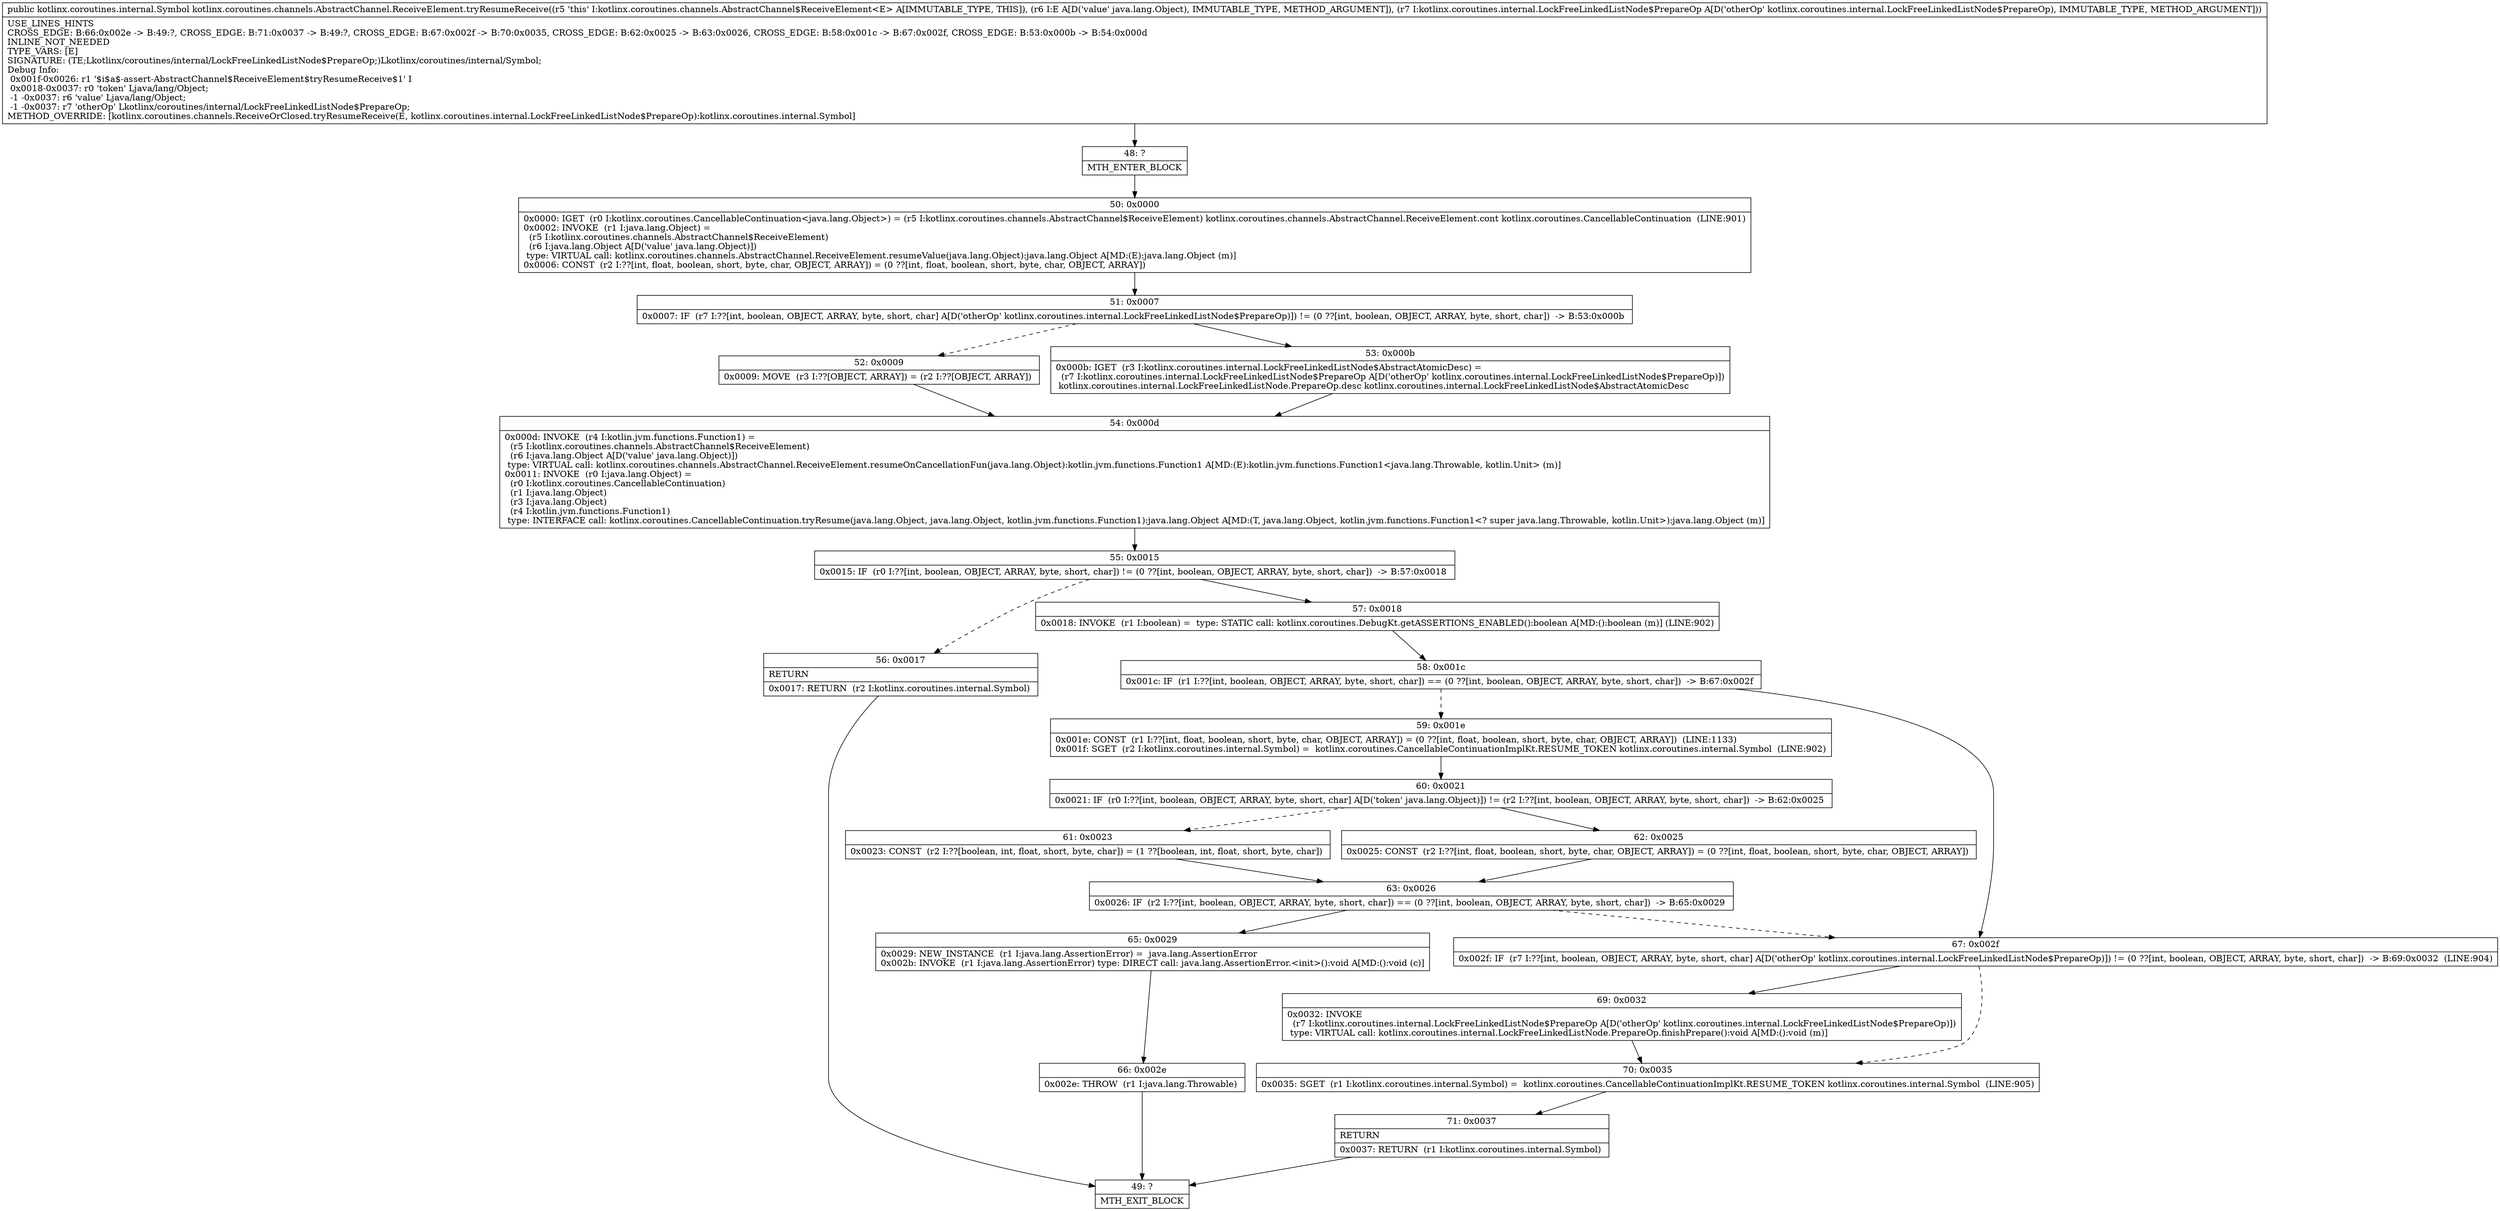 digraph "CFG forkotlinx.coroutines.channels.AbstractChannel.ReceiveElement.tryResumeReceive(Ljava\/lang\/Object;Lkotlinx\/coroutines\/internal\/LockFreeLinkedListNode$PrepareOp;)Lkotlinx\/coroutines\/internal\/Symbol;" {
Node_48 [shape=record,label="{48\:\ ?|MTH_ENTER_BLOCK\l}"];
Node_50 [shape=record,label="{50\:\ 0x0000|0x0000: IGET  (r0 I:kotlinx.coroutines.CancellableContinuation\<java.lang.Object\>) = (r5 I:kotlinx.coroutines.channels.AbstractChannel$ReceiveElement) kotlinx.coroutines.channels.AbstractChannel.ReceiveElement.cont kotlinx.coroutines.CancellableContinuation  (LINE:901)\l0x0002: INVOKE  (r1 I:java.lang.Object) = \l  (r5 I:kotlinx.coroutines.channels.AbstractChannel$ReceiveElement)\l  (r6 I:java.lang.Object A[D('value' java.lang.Object)])\l type: VIRTUAL call: kotlinx.coroutines.channels.AbstractChannel.ReceiveElement.resumeValue(java.lang.Object):java.lang.Object A[MD:(E):java.lang.Object (m)]\l0x0006: CONST  (r2 I:??[int, float, boolean, short, byte, char, OBJECT, ARRAY]) = (0 ??[int, float, boolean, short, byte, char, OBJECT, ARRAY]) \l}"];
Node_51 [shape=record,label="{51\:\ 0x0007|0x0007: IF  (r7 I:??[int, boolean, OBJECT, ARRAY, byte, short, char] A[D('otherOp' kotlinx.coroutines.internal.LockFreeLinkedListNode$PrepareOp)]) != (0 ??[int, boolean, OBJECT, ARRAY, byte, short, char])  \-\> B:53:0x000b \l}"];
Node_52 [shape=record,label="{52\:\ 0x0009|0x0009: MOVE  (r3 I:??[OBJECT, ARRAY]) = (r2 I:??[OBJECT, ARRAY]) \l}"];
Node_54 [shape=record,label="{54\:\ 0x000d|0x000d: INVOKE  (r4 I:kotlin.jvm.functions.Function1) = \l  (r5 I:kotlinx.coroutines.channels.AbstractChannel$ReceiveElement)\l  (r6 I:java.lang.Object A[D('value' java.lang.Object)])\l type: VIRTUAL call: kotlinx.coroutines.channels.AbstractChannel.ReceiveElement.resumeOnCancellationFun(java.lang.Object):kotlin.jvm.functions.Function1 A[MD:(E):kotlin.jvm.functions.Function1\<java.lang.Throwable, kotlin.Unit\> (m)]\l0x0011: INVOKE  (r0 I:java.lang.Object) = \l  (r0 I:kotlinx.coroutines.CancellableContinuation)\l  (r1 I:java.lang.Object)\l  (r3 I:java.lang.Object)\l  (r4 I:kotlin.jvm.functions.Function1)\l type: INTERFACE call: kotlinx.coroutines.CancellableContinuation.tryResume(java.lang.Object, java.lang.Object, kotlin.jvm.functions.Function1):java.lang.Object A[MD:(T, java.lang.Object, kotlin.jvm.functions.Function1\<? super java.lang.Throwable, kotlin.Unit\>):java.lang.Object (m)]\l}"];
Node_55 [shape=record,label="{55\:\ 0x0015|0x0015: IF  (r0 I:??[int, boolean, OBJECT, ARRAY, byte, short, char]) != (0 ??[int, boolean, OBJECT, ARRAY, byte, short, char])  \-\> B:57:0x0018 \l}"];
Node_56 [shape=record,label="{56\:\ 0x0017|RETURN\l|0x0017: RETURN  (r2 I:kotlinx.coroutines.internal.Symbol) \l}"];
Node_49 [shape=record,label="{49\:\ ?|MTH_EXIT_BLOCK\l}"];
Node_57 [shape=record,label="{57\:\ 0x0018|0x0018: INVOKE  (r1 I:boolean) =  type: STATIC call: kotlinx.coroutines.DebugKt.getASSERTIONS_ENABLED():boolean A[MD:():boolean (m)] (LINE:902)\l}"];
Node_58 [shape=record,label="{58\:\ 0x001c|0x001c: IF  (r1 I:??[int, boolean, OBJECT, ARRAY, byte, short, char]) == (0 ??[int, boolean, OBJECT, ARRAY, byte, short, char])  \-\> B:67:0x002f \l}"];
Node_59 [shape=record,label="{59\:\ 0x001e|0x001e: CONST  (r1 I:??[int, float, boolean, short, byte, char, OBJECT, ARRAY]) = (0 ??[int, float, boolean, short, byte, char, OBJECT, ARRAY])  (LINE:1133)\l0x001f: SGET  (r2 I:kotlinx.coroutines.internal.Symbol) =  kotlinx.coroutines.CancellableContinuationImplKt.RESUME_TOKEN kotlinx.coroutines.internal.Symbol  (LINE:902)\l}"];
Node_60 [shape=record,label="{60\:\ 0x0021|0x0021: IF  (r0 I:??[int, boolean, OBJECT, ARRAY, byte, short, char] A[D('token' java.lang.Object)]) != (r2 I:??[int, boolean, OBJECT, ARRAY, byte, short, char])  \-\> B:62:0x0025 \l}"];
Node_61 [shape=record,label="{61\:\ 0x0023|0x0023: CONST  (r2 I:??[boolean, int, float, short, byte, char]) = (1 ??[boolean, int, float, short, byte, char]) \l}"];
Node_63 [shape=record,label="{63\:\ 0x0026|0x0026: IF  (r2 I:??[int, boolean, OBJECT, ARRAY, byte, short, char]) == (0 ??[int, boolean, OBJECT, ARRAY, byte, short, char])  \-\> B:65:0x0029 \l}"];
Node_65 [shape=record,label="{65\:\ 0x0029|0x0029: NEW_INSTANCE  (r1 I:java.lang.AssertionError) =  java.lang.AssertionError \l0x002b: INVOKE  (r1 I:java.lang.AssertionError) type: DIRECT call: java.lang.AssertionError.\<init\>():void A[MD:():void (c)]\l}"];
Node_66 [shape=record,label="{66\:\ 0x002e|0x002e: THROW  (r1 I:java.lang.Throwable) \l}"];
Node_62 [shape=record,label="{62\:\ 0x0025|0x0025: CONST  (r2 I:??[int, float, boolean, short, byte, char, OBJECT, ARRAY]) = (0 ??[int, float, boolean, short, byte, char, OBJECT, ARRAY]) \l}"];
Node_67 [shape=record,label="{67\:\ 0x002f|0x002f: IF  (r7 I:??[int, boolean, OBJECT, ARRAY, byte, short, char] A[D('otherOp' kotlinx.coroutines.internal.LockFreeLinkedListNode$PrepareOp)]) != (0 ??[int, boolean, OBJECT, ARRAY, byte, short, char])  \-\> B:69:0x0032  (LINE:904)\l}"];
Node_69 [shape=record,label="{69\:\ 0x0032|0x0032: INVOKE  \l  (r7 I:kotlinx.coroutines.internal.LockFreeLinkedListNode$PrepareOp A[D('otherOp' kotlinx.coroutines.internal.LockFreeLinkedListNode$PrepareOp)])\l type: VIRTUAL call: kotlinx.coroutines.internal.LockFreeLinkedListNode.PrepareOp.finishPrepare():void A[MD:():void (m)]\l}"];
Node_70 [shape=record,label="{70\:\ 0x0035|0x0035: SGET  (r1 I:kotlinx.coroutines.internal.Symbol) =  kotlinx.coroutines.CancellableContinuationImplKt.RESUME_TOKEN kotlinx.coroutines.internal.Symbol  (LINE:905)\l}"];
Node_71 [shape=record,label="{71\:\ 0x0037|RETURN\l|0x0037: RETURN  (r1 I:kotlinx.coroutines.internal.Symbol) \l}"];
Node_53 [shape=record,label="{53\:\ 0x000b|0x000b: IGET  (r3 I:kotlinx.coroutines.internal.LockFreeLinkedListNode$AbstractAtomicDesc) = \l  (r7 I:kotlinx.coroutines.internal.LockFreeLinkedListNode$PrepareOp A[D('otherOp' kotlinx.coroutines.internal.LockFreeLinkedListNode$PrepareOp)])\l kotlinx.coroutines.internal.LockFreeLinkedListNode.PrepareOp.desc kotlinx.coroutines.internal.LockFreeLinkedListNode$AbstractAtomicDesc \l}"];
MethodNode[shape=record,label="{public kotlinx.coroutines.internal.Symbol kotlinx.coroutines.channels.AbstractChannel.ReceiveElement.tryResumeReceive((r5 'this' I:kotlinx.coroutines.channels.AbstractChannel$ReceiveElement\<E\> A[IMMUTABLE_TYPE, THIS]), (r6 I:E A[D('value' java.lang.Object), IMMUTABLE_TYPE, METHOD_ARGUMENT]), (r7 I:kotlinx.coroutines.internal.LockFreeLinkedListNode$PrepareOp A[D('otherOp' kotlinx.coroutines.internal.LockFreeLinkedListNode$PrepareOp), IMMUTABLE_TYPE, METHOD_ARGUMENT]))  | USE_LINES_HINTS\lCROSS_EDGE: B:66:0x002e \-\> B:49:?, CROSS_EDGE: B:71:0x0037 \-\> B:49:?, CROSS_EDGE: B:67:0x002f \-\> B:70:0x0035, CROSS_EDGE: B:62:0x0025 \-\> B:63:0x0026, CROSS_EDGE: B:58:0x001c \-\> B:67:0x002f, CROSS_EDGE: B:53:0x000b \-\> B:54:0x000d\lINLINE_NOT_NEEDED\lTYPE_VARS: [E]\lSIGNATURE: (TE;Lkotlinx\/coroutines\/internal\/LockFreeLinkedListNode$PrepareOp;)Lkotlinx\/coroutines\/internal\/Symbol;\lDebug Info:\l  0x001f\-0x0026: r1 '$i$a$\-assert\-AbstractChannel$ReceiveElement$tryResumeReceive$1' I\l  0x0018\-0x0037: r0 'token' Ljava\/lang\/Object;\l  \-1 \-0x0037: r6 'value' Ljava\/lang\/Object;\l  \-1 \-0x0037: r7 'otherOp' Lkotlinx\/coroutines\/internal\/LockFreeLinkedListNode$PrepareOp;\lMETHOD_OVERRIDE: [kotlinx.coroutines.channels.ReceiveOrClosed.tryResumeReceive(E, kotlinx.coroutines.internal.LockFreeLinkedListNode$PrepareOp):kotlinx.coroutines.internal.Symbol]\l}"];
MethodNode -> Node_48;Node_48 -> Node_50;
Node_50 -> Node_51;
Node_51 -> Node_52[style=dashed];
Node_51 -> Node_53;
Node_52 -> Node_54;
Node_54 -> Node_55;
Node_55 -> Node_56[style=dashed];
Node_55 -> Node_57;
Node_56 -> Node_49;
Node_57 -> Node_58;
Node_58 -> Node_59[style=dashed];
Node_58 -> Node_67;
Node_59 -> Node_60;
Node_60 -> Node_61[style=dashed];
Node_60 -> Node_62;
Node_61 -> Node_63;
Node_63 -> Node_65;
Node_63 -> Node_67[style=dashed];
Node_65 -> Node_66;
Node_66 -> Node_49;
Node_62 -> Node_63;
Node_67 -> Node_69;
Node_67 -> Node_70[style=dashed];
Node_69 -> Node_70;
Node_70 -> Node_71;
Node_71 -> Node_49;
Node_53 -> Node_54;
}

